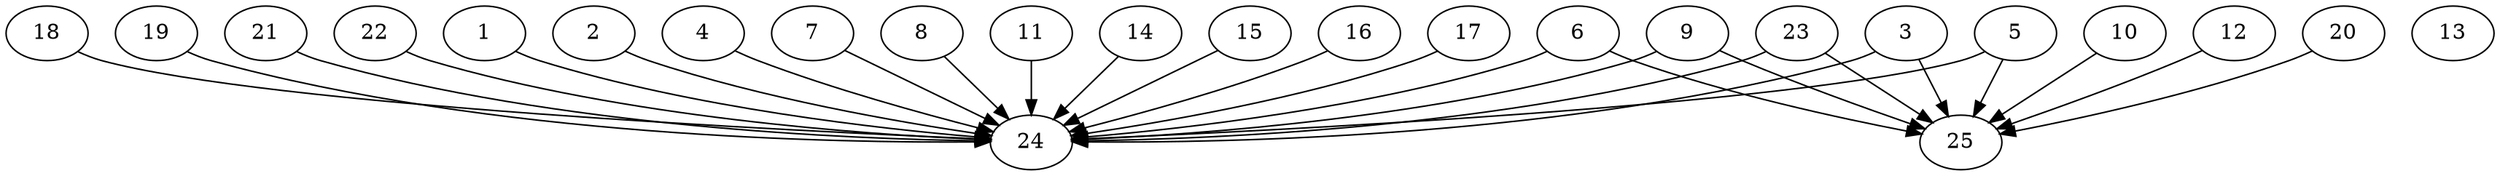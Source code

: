 // DAG automatically generated by daggen at Thu Oct  3 14:00:39 2019
// ./daggen --dot -n 25 --ccr 0.5 --fat 0.9 --regular 0.5 --density 0.9 --mindata 5242880 --maxdata 52428800 
digraph G {
  1 [size="66453504", alpha="0.02", expect_size="33226752"] 
  1 -> 24 [size ="33226752"]
  2 [size="73236480", alpha="0.11", expect_size="36618240"] 
  2 -> 24 [size ="36618240"]
  3 [size="55785472", alpha="0.08", expect_size="27892736"] 
  3 -> 24 [size ="27892736"]
  3 -> 25 [size ="27892736"]
  4 [size="66064384", alpha="0.16", expect_size="33032192"] 
  4 -> 24 [size ="33032192"]
  5 [size="88344576", alpha="0.11", expect_size="44172288"] 
  5 -> 24 [size ="44172288"]
  5 -> 25 [size ="44172288"]
  6 [size="90644480", alpha="0.07", expect_size="45322240"] 
  6 -> 24 [size ="45322240"]
  6 -> 25 [size ="45322240"]
  7 [size="99540992", alpha="0.05", expect_size="49770496"] 
  7 -> 24 [size ="49770496"]
  8 [size="34494464", alpha="0.14", expect_size="17247232"] 
  8 -> 24 [size ="17247232"]
  9 [size="47206400", alpha="0.08", expect_size="23603200"] 
  9 -> 24 [size ="23603200"]
  9 -> 25 [size ="23603200"]
  10 [size="59957248", alpha="0.04", expect_size="29978624"] 
  10 -> 25 [size ="29978624"]
  11 [size="73230336", alpha="0.05", expect_size="36615168"] 
  11 -> 24 [size ="36615168"]
  12 [size="81899520", alpha="0.00", expect_size="40949760"] 
  12 -> 25 [size ="40949760"]
  13 [size="41519104", alpha="0.17", expect_size="20759552"] 
  14 [size="78110720", alpha="0.10", expect_size="39055360"] 
  14 -> 24 [size ="39055360"]
  15 [size="57694208", alpha="0.08", expect_size="28847104"] 
  15 -> 24 [size ="28847104"]
  16 [size="14716928", alpha="0.16", expect_size="7358464"] 
  16 -> 24 [size ="7358464"]
  17 [size="47206400", alpha="0.13", expect_size="23603200"] 
  17 -> 24 [size ="23603200"]
  18 [size="71991296", alpha="0.11", expect_size="35995648"] 
  18 -> 24 [size ="35995648"]
  19 [size="41453568", alpha="0.13", expect_size="20726784"] 
  19 -> 24 [size ="20726784"]
  20 [size="76853248", alpha="0.08", expect_size="38426624"] 
  20 -> 25 [size ="38426624"]
  21 [size="96421888", alpha="0.16", expect_size="48210944"] 
  21 -> 24 [size ="48210944"]
  22 [size="24930304", alpha="0.17", expect_size="12465152"] 
  22 -> 24 [size ="12465152"]
  23 [size="25686016", alpha="0.07", expect_size="12843008"] 
  23 -> 24 [size ="12843008"]
  23 -> 25 [size ="12843008"]
  24 [size="10971136", alpha="0.10", expect_size="5485568"] 
  25 [size="58681344", alpha="0.08", expect_size="29340672"] 
}
